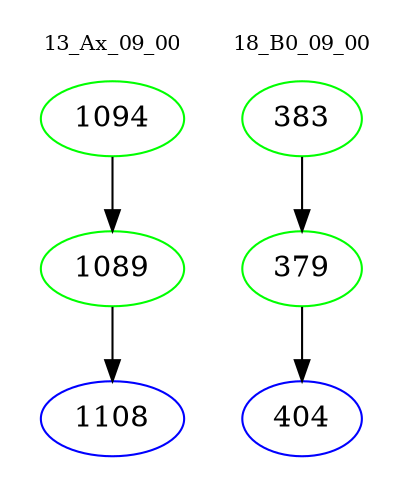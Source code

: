 digraph{
subgraph cluster_0 {
color = white
label = "13_Ax_09_00";
fontsize=10;
T0_1094 [label="1094", color="green"]
T0_1094 -> T0_1089 [color="black"]
T0_1089 [label="1089", color="green"]
T0_1089 -> T0_1108 [color="black"]
T0_1108 [label="1108", color="blue"]
}
subgraph cluster_1 {
color = white
label = "18_B0_09_00";
fontsize=10;
T1_383 [label="383", color="green"]
T1_383 -> T1_379 [color="black"]
T1_379 [label="379", color="green"]
T1_379 -> T1_404 [color="black"]
T1_404 [label="404", color="blue"]
}
}
